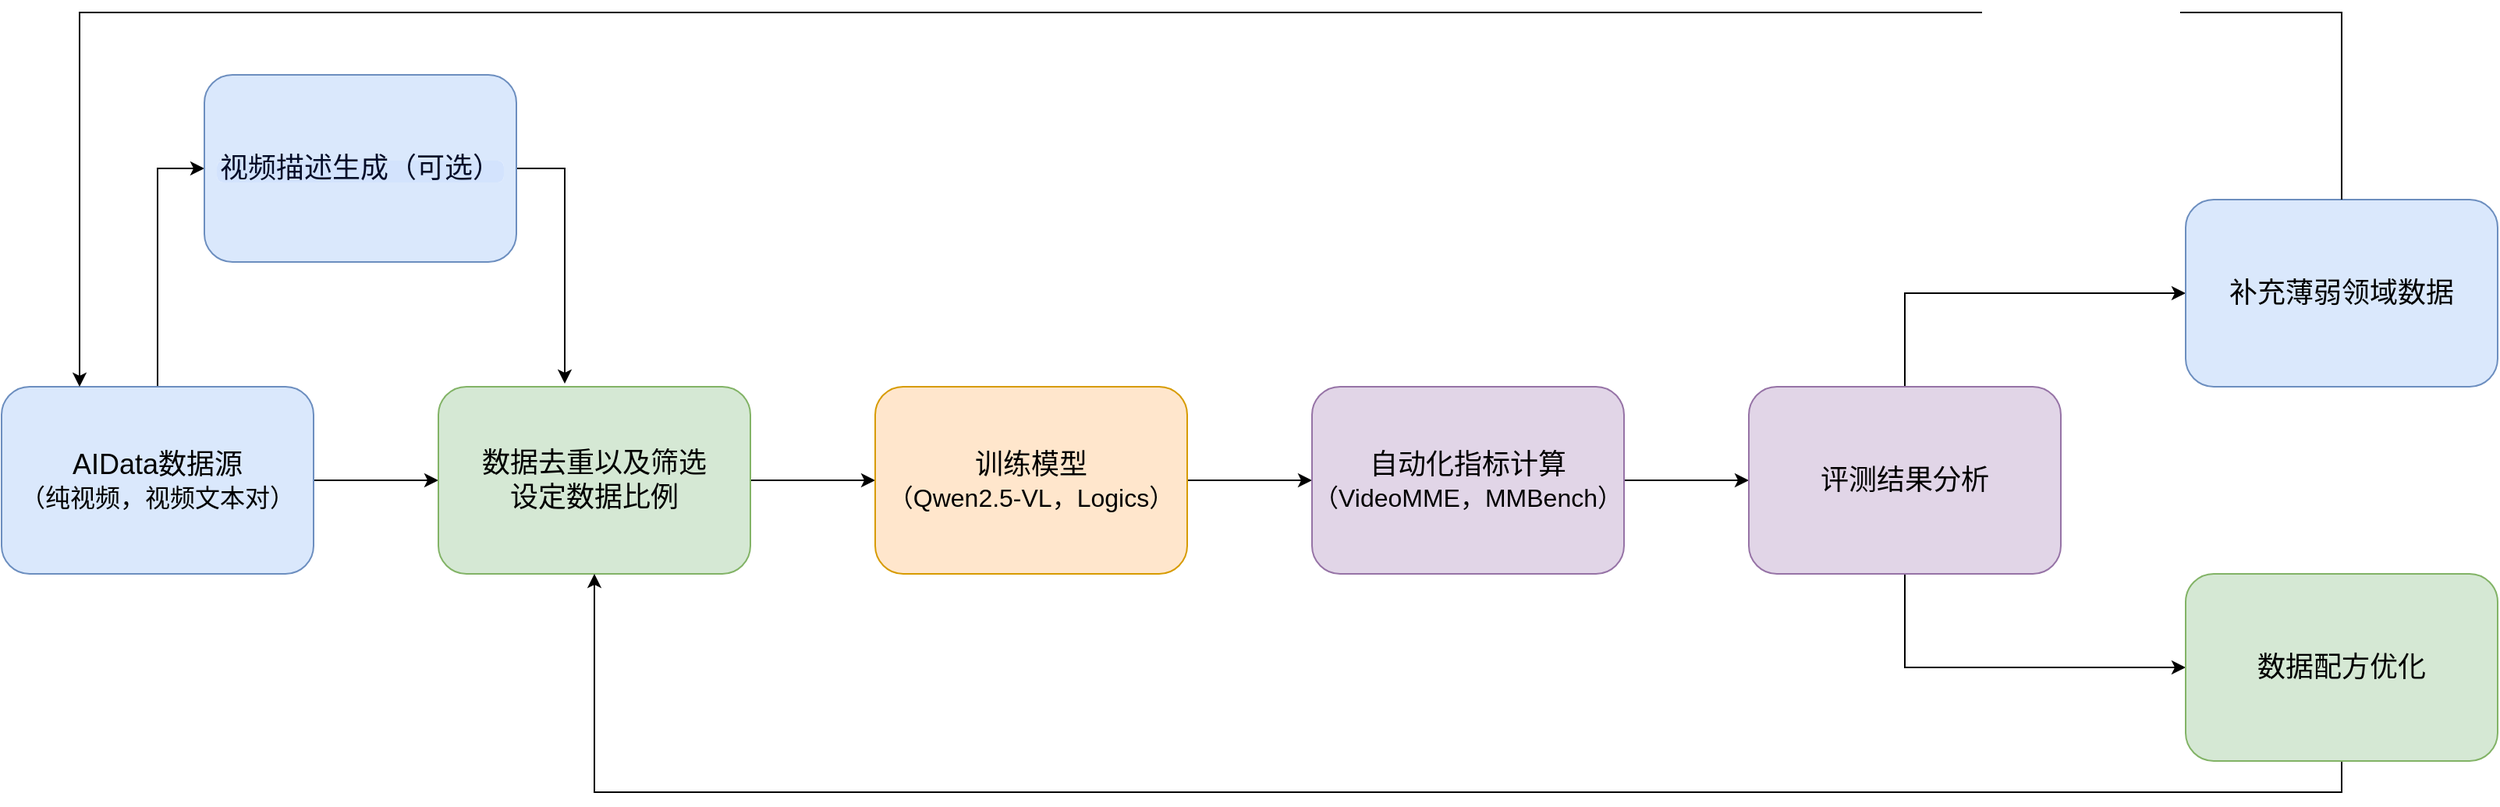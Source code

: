 <mxfile version="26.2.8">
  <diagram name="第 1 页" id="GM00OTjqs9OvvqSmzh-0">
    <mxGraphModel dx="2475" dy="940" grid="1" gridSize="10" guides="1" tooltips="1" connect="1" arrows="1" fold="1" page="1" pageScale="1" pageWidth="827" pageHeight="1169" math="0" shadow="0">
      <root>
        <mxCell id="0" />
        <mxCell id="1" parent="0" />
        <mxCell id="NGe1FyZWdakoawSdRnYN-3" style="edgeStyle=orthogonalEdgeStyle;rounded=0;orthogonalLoop=1;jettySize=auto;html=1;entryX=0;entryY=0.5;entryDx=0;entryDy=0;" edge="1" parent="1" source="OP9GRv05zd8Qq3lB0aVC-1" target="NGe1FyZWdakoawSdRnYN-1">
          <mxGeometry relative="1" as="geometry" />
        </mxCell>
        <mxCell id="NGe1FyZWdakoawSdRnYN-5" style="edgeStyle=orthogonalEdgeStyle;rounded=0;orthogonalLoop=1;jettySize=auto;html=1;entryX=0;entryY=0.5;entryDx=0;entryDy=0;" edge="1" parent="1" source="OP9GRv05zd8Qq3lB0aVC-1" target="XO_zJswePq4c_CVxiwiD-2">
          <mxGeometry relative="1" as="geometry" />
        </mxCell>
        <mxCell id="OP9GRv05zd8Qq3lB0aVC-1" value="&lt;font style=&quot;font-size: 18px;&quot;&gt;AIData数据源&lt;/font&gt;&lt;div&gt;&lt;font size=&quot;3&quot;&gt;（纯视频，视频文本对）&lt;/font&gt;&lt;/div&gt;" style="rounded=1;whiteSpace=wrap;html=1;fillColor=#dae8fc;strokeColor=#6c8ebf;" parent="1" vertex="1">
          <mxGeometry x="-800" y="280" width="200" height="120" as="geometry" />
        </mxCell>
        <mxCell id="NGe1FyZWdakoawSdRnYN-6" style="edgeStyle=orthogonalEdgeStyle;rounded=0;orthogonalLoop=1;jettySize=auto;html=1;entryX=0;entryY=0.5;entryDx=0;entryDy=0;" edge="1" parent="1" source="XO_zJswePq4c_CVxiwiD-2" target="XO_zJswePq4c_CVxiwiD-4">
          <mxGeometry relative="1" as="geometry" />
        </mxCell>
        <mxCell id="XO_zJswePq4c_CVxiwiD-2" value="&lt;div&gt;&lt;span style=&quot;font-size: 18px;&quot;&gt;数据去重以及筛选&lt;/span&gt;&lt;/div&gt;&lt;div&gt;&lt;span style=&quot;background-color: transparent; color: light-dark(rgb(0, 0, 0), rgb(255, 255, 255));&quot;&gt;&lt;font style=&quot;font-size: 18px;&quot;&gt;设定数据比例&lt;/font&gt;&lt;/span&gt;&lt;/div&gt;" style="rounded=1;whiteSpace=wrap;html=1;fillColor=#d5e8d4;strokeColor=#82b366;" parent="1" vertex="1">
          <mxGeometry x="-520" y="280" width="200" height="120" as="geometry" />
        </mxCell>
        <mxCell id="-XIXAdpVKstCxnmC-5fp-13" style="edgeStyle=orthogonalEdgeStyle;rounded=0;orthogonalLoop=1;jettySize=auto;html=1;exitX=1;exitY=0.5;exitDx=0;exitDy=0;entryX=0;entryY=0.5;entryDx=0;entryDy=0;" parent="1" source="XO_zJswePq4c_CVxiwiD-4" target="XO_zJswePq4c_CVxiwiD-6" edge="1">
          <mxGeometry relative="1" as="geometry" />
        </mxCell>
        <mxCell id="XO_zJswePq4c_CVxiwiD-4" value="&lt;font style=&quot;font-size: 18px;&quot;&gt;训练模型&lt;/font&gt;&lt;div&gt;&lt;font size=&quot;3&quot; style=&quot;&quot;&gt;（Qwen2.5-VL，Logics）&lt;/font&gt;&lt;/div&gt;" style="rounded=1;whiteSpace=wrap;html=1;fillColor=#ffe6cc;strokeColor=#d79b00;" parent="1" vertex="1">
          <mxGeometry x="-240" y="280" width="200" height="120" as="geometry" />
        </mxCell>
        <mxCell id="-XIXAdpVKstCxnmC-5fp-14" style="edgeStyle=orthogonalEdgeStyle;rounded=0;orthogonalLoop=1;jettySize=auto;html=1;entryX=0;entryY=0.5;entryDx=0;entryDy=0;" parent="1" source="XO_zJswePq4c_CVxiwiD-6" target="-XIXAdpVKstCxnmC-5fp-1" edge="1">
          <mxGeometry relative="1" as="geometry" />
        </mxCell>
        <mxCell id="XO_zJswePq4c_CVxiwiD-6" value="&lt;font style=&quot;font-size: 18px;&quot;&gt;自动化指标计算&lt;/font&gt;&lt;div&gt;&lt;font size=&quot;3&quot; style=&quot;&quot;&gt;（VideoMME，MMBench）&lt;/font&gt;&lt;/div&gt;" style="rounded=1;whiteSpace=wrap;html=1;fillColor=#e1d5e7;strokeColor=#9673a6;" parent="1" vertex="1">
          <mxGeometry x="40" y="280" width="200" height="120" as="geometry" />
        </mxCell>
        <mxCell id="-XIXAdpVKstCxnmC-5fp-17" style="edgeStyle=orthogonalEdgeStyle;rounded=0;orthogonalLoop=1;jettySize=auto;html=1;exitX=0.5;exitY=0;exitDx=0;exitDy=0;entryX=0;entryY=0.5;entryDx=0;entryDy=0;" parent="1" source="-XIXAdpVKstCxnmC-5fp-1" target="-XIXAdpVKstCxnmC-5fp-6" edge="1">
          <mxGeometry relative="1" as="geometry" />
        </mxCell>
        <mxCell id="NGe1FyZWdakoawSdRnYN-7" style="edgeStyle=orthogonalEdgeStyle;rounded=0;orthogonalLoop=1;jettySize=auto;html=1;entryX=0;entryY=0.5;entryDx=0;entryDy=0;exitX=0.5;exitY=1;exitDx=0;exitDy=0;" edge="1" parent="1" source="-XIXAdpVKstCxnmC-5fp-1" target="-XIXAdpVKstCxnmC-5fp-3">
          <mxGeometry relative="1" as="geometry" />
        </mxCell>
        <mxCell id="-XIXAdpVKstCxnmC-5fp-1" value="&lt;font style=&quot;font-size: 18px;&quot;&gt;评测结果分析&lt;/font&gt;" style="rounded=1;whiteSpace=wrap;html=1;fillColor=#e1d5e7;strokeColor=#9673a6;" parent="1" vertex="1">
          <mxGeometry x="320" y="280" width="200" height="120" as="geometry" />
        </mxCell>
        <mxCell id="NGe1FyZWdakoawSdRnYN-10" style="edgeStyle=orthogonalEdgeStyle;rounded=0;orthogonalLoop=1;jettySize=auto;html=1;entryX=0.5;entryY=1;entryDx=0;entryDy=0;exitX=0.5;exitY=1;exitDx=0;exitDy=0;" edge="1" parent="1" source="-XIXAdpVKstCxnmC-5fp-3" target="XO_zJswePq4c_CVxiwiD-2">
          <mxGeometry relative="1" as="geometry" />
        </mxCell>
        <mxCell id="-XIXAdpVKstCxnmC-5fp-3" value="&lt;font style=&quot;font-size: 18px;&quot;&gt;数据配方优化&lt;/font&gt;" style="rounded=1;whiteSpace=wrap;html=1;fillColor=#d5e8d4;strokeColor=#82b366;" parent="1" vertex="1">
          <mxGeometry x="600" y="400" width="200" height="120" as="geometry" />
        </mxCell>
        <mxCell id="-XIXAdpVKstCxnmC-5fp-6" value="&lt;span style=&quot;background-color: transparent; color: light-dark(rgb(0, 0, 0), rgb(255, 255, 255));&quot;&gt;&lt;font style=&quot;font-size: 18px;&quot;&gt;补充薄弱领域数据&lt;/font&gt;&lt;/span&gt;" style="rounded=1;whiteSpace=wrap;html=1;fillColor=#dae8fc;strokeColor=#6c8ebf;" parent="1" vertex="1">
          <mxGeometry x="600" y="160" width="200" height="120" as="geometry" />
        </mxCell>
        <mxCell id="NGe1FyZWdakoawSdRnYN-4" style="edgeStyle=orthogonalEdgeStyle;rounded=0;orthogonalLoop=1;jettySize=auto;html=1;exitX=1;exitY=0.5;exitDx=0;exitDy=0;entryX=0.405;entryY=-0.017;entryDx=0;entryDy=0;entryPerimeter=0;" edge="1" parent="1" source="NGe1FyZWdakoawSdRnYN-1" target="XO_zJswePq4c_CVxiwiD-2">
          <mxGeometry relative="1" as="geometry">
            <mxPoint x="-440" y="270" as="targetPoint" />
          </mxGeometry>
        </mxCell>
        <mxCell id="NGe1FyZWdakoawSdRnYN-1" value="&lt;span style=&quot;border-radius: 4px; padding: 0px 2px; color: rgb(4, 12, 40); background: linear-gradient(90deg, rgb(211, 227, 253) 50%, rgba(0, 0, 0, 0) 50%) 0% 0px / 200% 100% no-repeat rgb(255, 255, 255); animation: 0.75s cubic-bezier(0.05, 0.7, 0.1, 1) 0.25s 1 normal forwards running highlight; font-family: Arial, sans-serif; text-align: start;&quot;&gt;&lt;font style=&quot;font-size: 18px;&quot;&gt;视频描述生成（可选）&lt;/font&gt;&lt;/span&gt;" style="rounded=1;whiteSpace=wrap;html=1;fillColor=#dae8fc;strokeColor=#6c8ebf;" vertex="1" parent="1">
          <mxGeometry x="-670" y="80" width="200" height="120" as="geometry" />
        </mxCell>
        <mxCell id="NGe1FyZWdakoawSdRnYN-9" style="edgeStyle=orthogonalEdgeStyle;rounded=0;orthogonalLoop=1;jettySize=auto;html=1;entryX=0.25;entryY=0;entryDx=0;entryDy=0;" edge="1" parent="1" source="-XIXAdpVKstCxnmC-5fp-6" target="OP9GRv05zd8Qq3lB0aVC-1">
          <mxGeometry relative="1" as="geometry">
            <Array as="points">
              <mxPoint x="700" y="40" />
              <mxPoint x="-750" y="40" />
            </Array>
          </mxGeometry>
        </mxCell>
      </root>
    </mxGraphModel>
  </diagram>
</mxfile>
